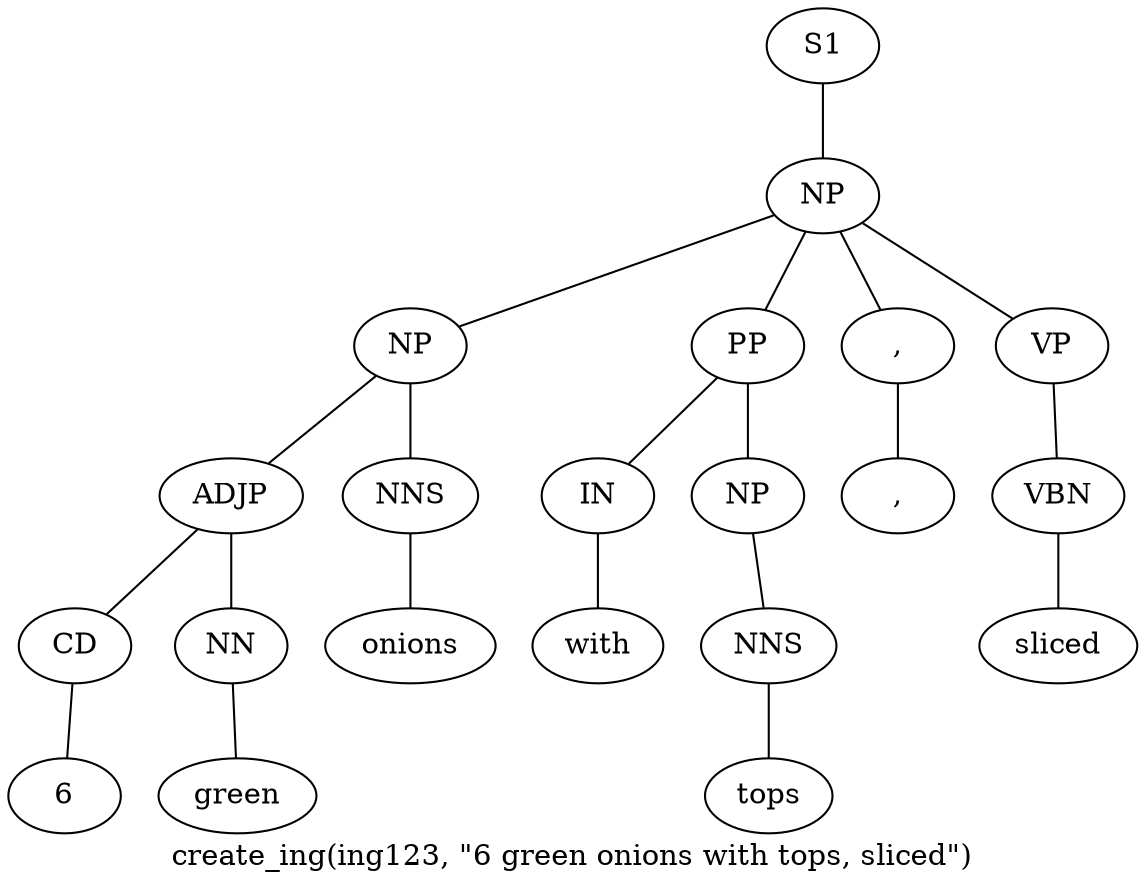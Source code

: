 graph SyntaxGraph {
	label = "create_ing(ing123, \"6 green onions with tops, sliced\")";
	Node0 [label="S1"];
	Node1 [label="NP"];
	Node2 [label="NP"];
	Node3 [label="ADJP"];
	Node4 [label="CD"];
	Node5 [label="6"];
	Node6 [label="NN"];
	Node7 [label="green"];
	Node8 [label="NNS"];
	Node9 [label="onions"];
	Node10 [label="PP"];
	Node11 [label="IN"];
	Node12 [label="with"];
	Node13 [label="NP"];
	Node14 [label="NNS"];
	Node15 [label="tops"];
	Node16 [label=","];
	Node17 [label=","];
	Node18 [label="VP"];
	Node19 [label="VBN"];
	Node20 [label="sliced"];

	Node0 -- Node1;
	Node1 -- Node2;
	Node1 -- Node10;
	Node1 -- Node16;
	Node1 -- Node18;
	Node2 -- Node3;
	Node2 -- Node8;
	Node3 -- Node4;
	Node3 -- Node6;
	Node4 -- Node5;
	Node6 -- Node7;
	Node8 -- Node9;
	Node10 -- Node11;
	Node10 -- Node13;
	Node11 -- Node12;
	Node13 -- Node14;
	Node14 -- Node15;
	Node16 -- Node17;
	Node18 -- Node19;
	Node19 -- Node20;
}